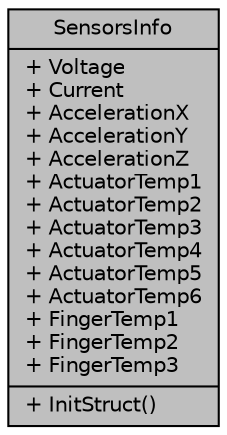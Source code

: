 digraph "SensorsInfo"
{
  edge [fontname="Helvetica",fontsize="10",labelfontname="Helvetica",labelfontsize="10"];
  node [fontname="Helvetica",fontsize="10",shape=record];
  Node1 [label="{SensorsInfo\n|+ Voltage\l+ Current\l+ AccelerationX\l+ AccelerationY\l+ AccelerationZ\l+ ActuatorTemp1\l+ ActuatorTemp2\l+ ActuatorTemp3\l+ ActuatorTemp4\l+ ActuatorTemp5\l+ ActuatorTemp6\l+ FingerTemp1\l+ FingerTemp2\l+ FingerTemp3\l|+ InitStruct()\l}",height=0.2,width=0.4,color="black", fillcolor="grey75", style="filled", fontcolor="black"];
}
